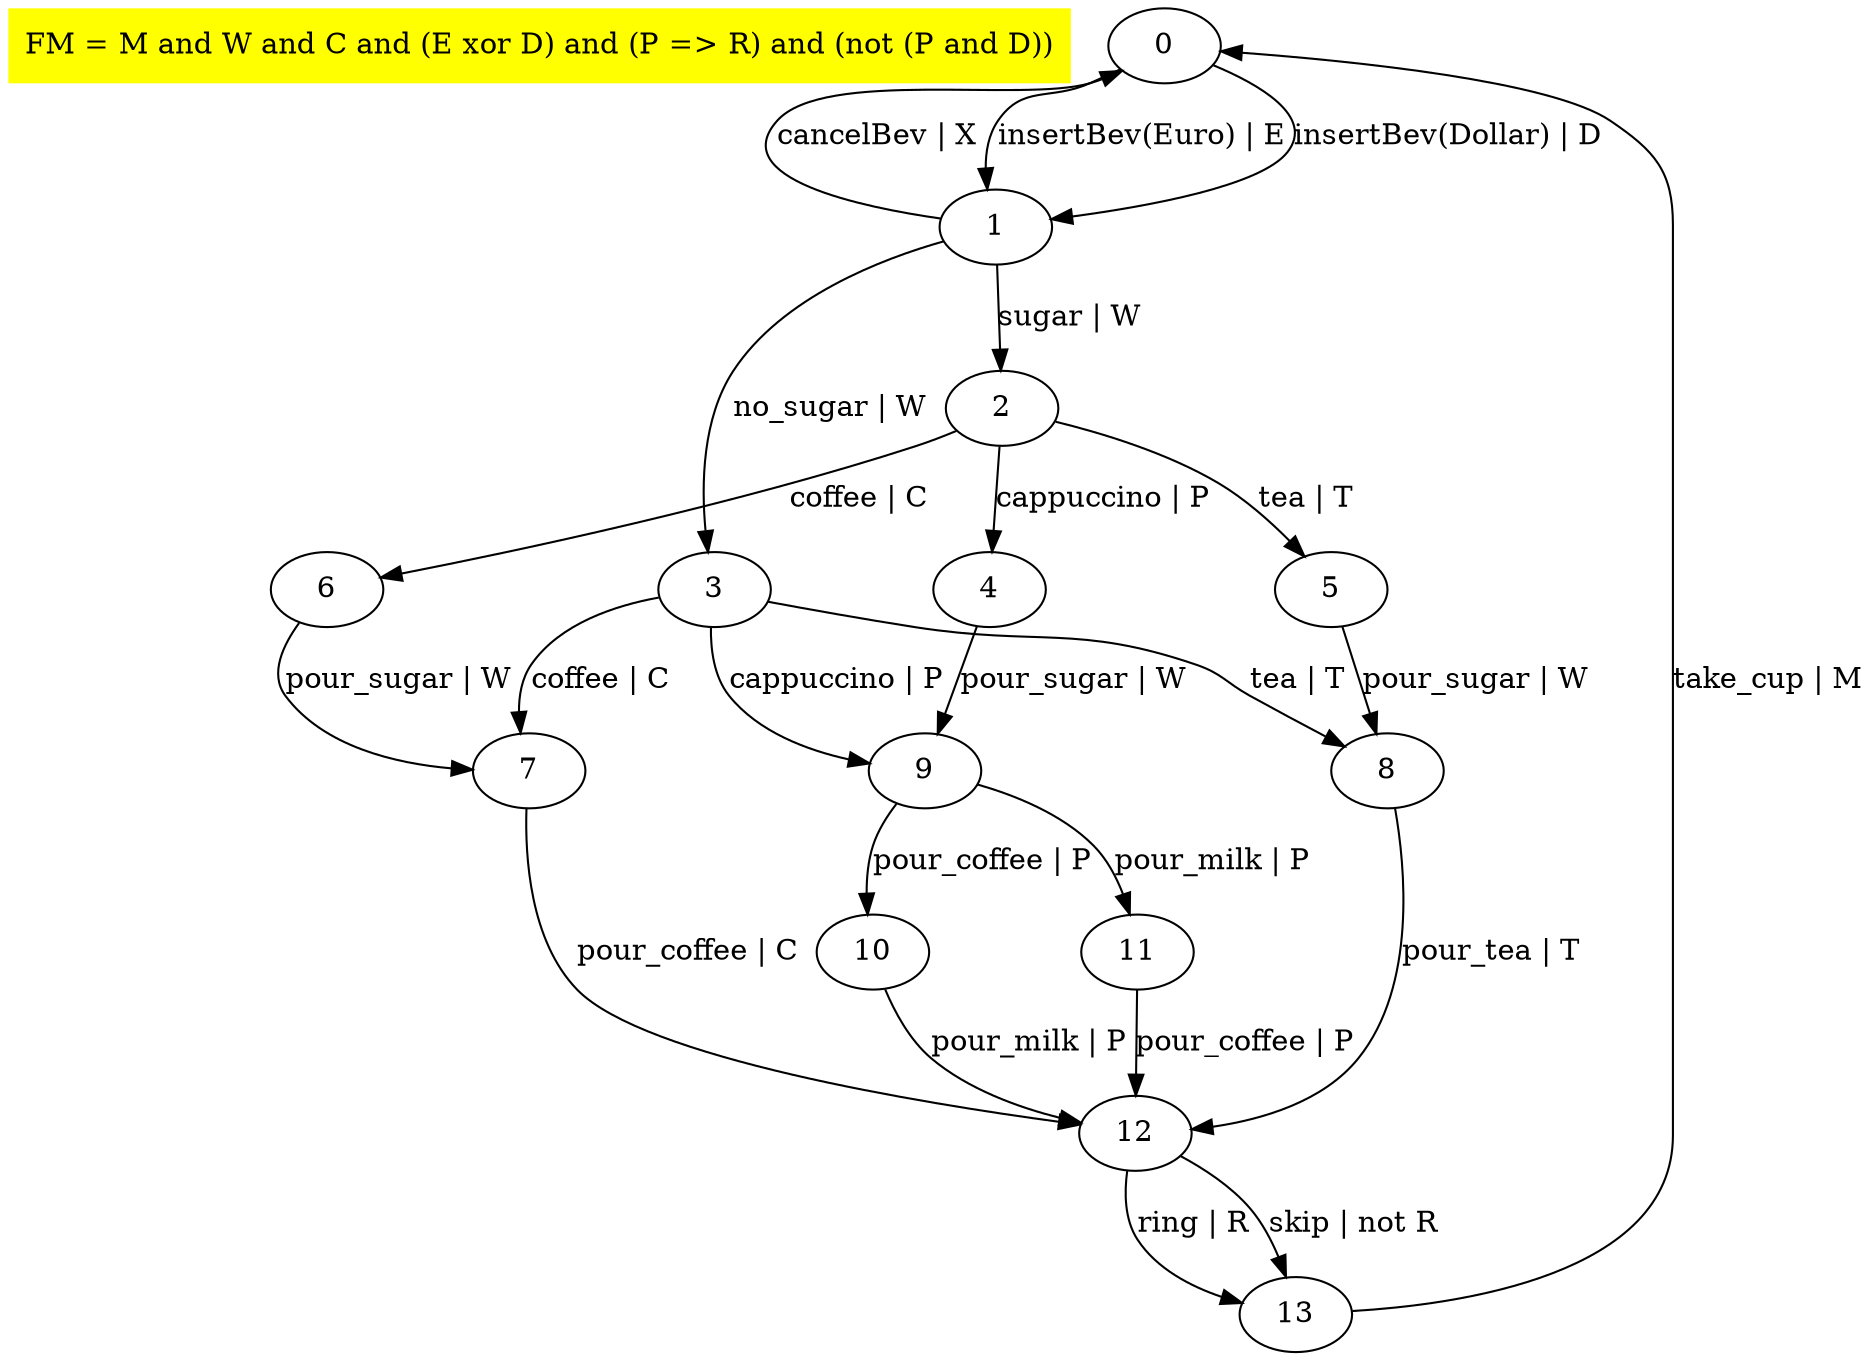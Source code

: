 digraph COFFEE_MACHINE { # the FTS is encoded as a directed graph
  # the following three lines are only used for display
  FeatureModel [shape=plaintext, style=filled, color=yellow, label="FM = M and W and C and (E xor D) and (P => R) and (not (P and D))"];
  FM="M and W and C and (E xor D) and (P => R) and (not (P and D))";    # the feature model of the FTS
  name="COFFEE MACHINE"; # the name of the FTS
  0 [initial=True] # states that the initial state of the FTS is "0"
  # all the transitions of the FTS; the label of a transition is 
  # structured in two parts, separated with the "|" symbols:
  #  - the first part is the action of the transition
  #  - the second part is the feature expression of the transition
  0 -> 1 [ label = "insertBev(Euro) | E" ];
  0 -> 1 [ label = "insertBev(Dollar) | D" ];
  1 -> 0 [ label = "cancelBev | X" ];  
  1 -> 2 [ label = "sugar | W" ];
  1 -> 3 [ label = "no_sugar | W" ];
  2 -> 6 [ label = "coffee | C" ];
  2 -> 5 [ label = "tea | T" ];
  2 -> 4 [ label = "cappuccino | P" ];
  3 -> 9 [ label = "cappuccino | P" ];
  3 -> 8 [ label = "tea | T" ];
  3 -> 7 [ label = "coffee | C" ];
  6 -> 7 [ label = "pour_sugar | W" ];
  5 -> 8 [ label = "pour_sugar | W" ];
  4 -> 9 [ label = "pour_sugar | W" ];
  9 -> 11 [ label = "pour_milk | P" ];
  9 -> 10 [ label = "pour_coffee | P" ];
  8 -> 12 [ label = "pour_tea | T" ];
  7 -> 12 [ label = "pour_coffee | C" ];
  11 -> 12 [ label = "pour_coffee | P" ];
  10 -> 12 [ label = "pour_milk | P" ];
  12 -> 13 [ label = "ring | R" ];
  12 -> 13 [ label = "skip | not R" ];
  13 -> 0 [ label = "take_cup | M" ];
}

